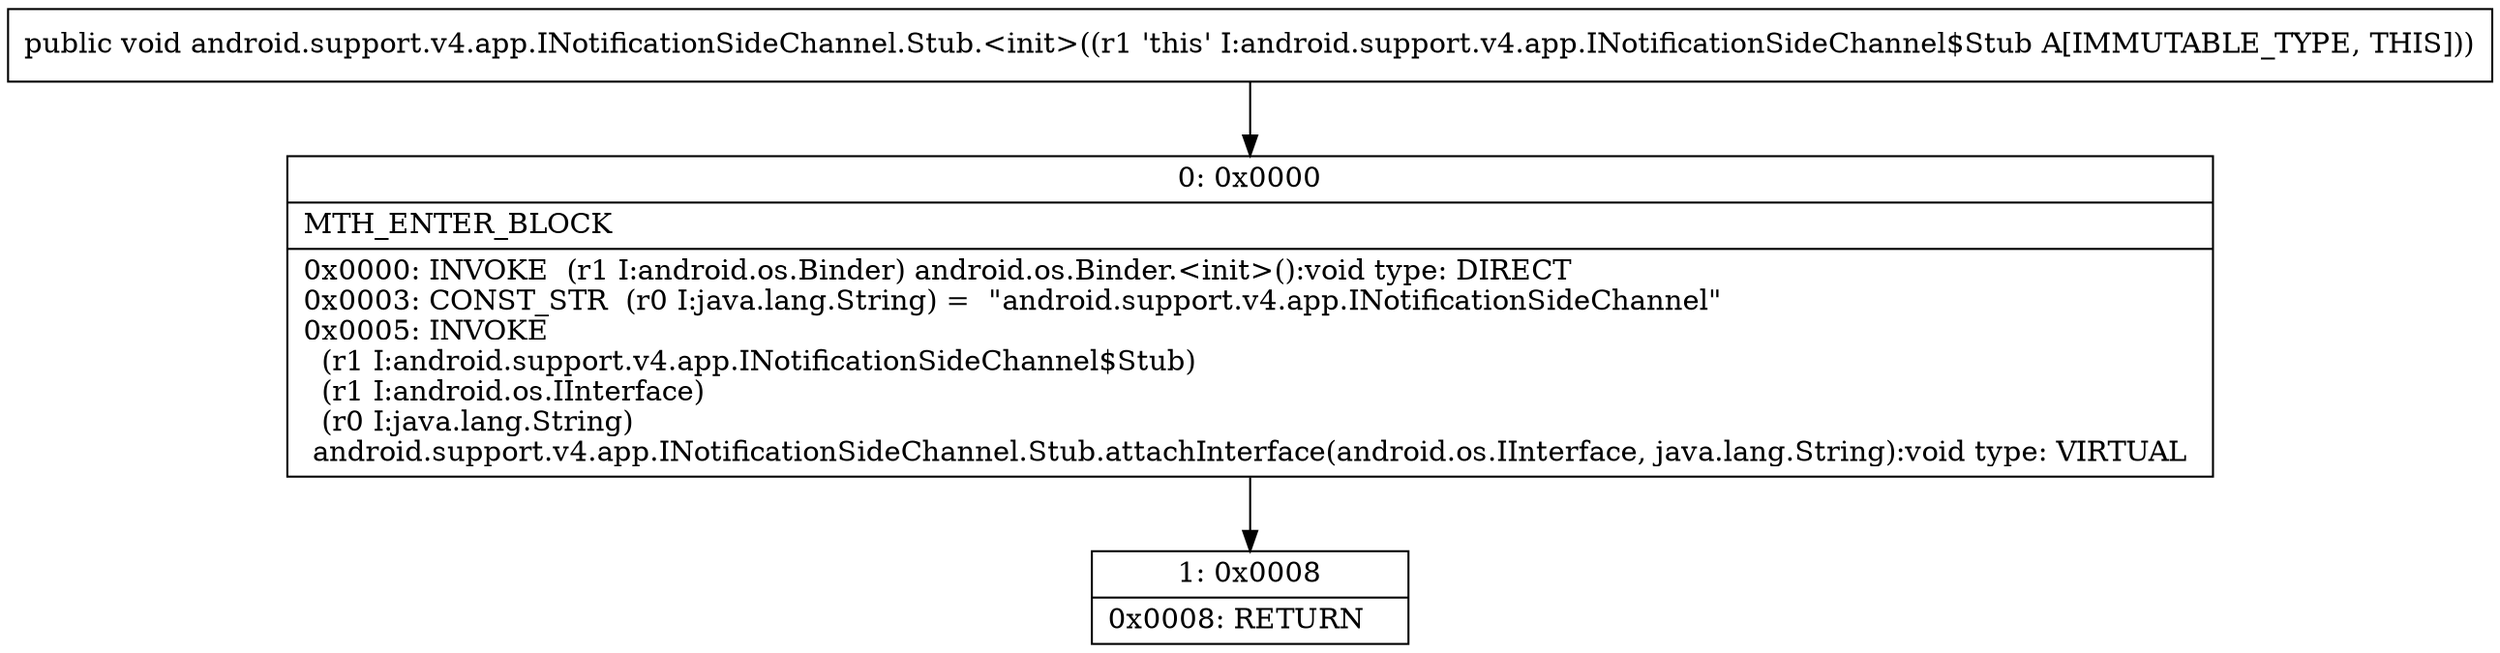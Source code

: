 digraph "CFG forandroid.support.v4.app.INotificationSideChannel.Stub.\<init\>()V" {
Node_0 [shape=record,label="{0\:\ 0x0000|MTH_ENTER_BLOCK\l|0x0000: INVOKE  (r1 I:android.os.Binder) android.os.Binder.\<init\>():void type: DIRECT \l0x0003: CONST_STR  (r0 I:java.lang.String) =  \"android.support.v4.app.INotificationSideChannel\" \l0x0005: INVOKE  \l  (r1 I:android.support.v4.app.INotificationSideChannel$Stub)\l  (r1 I:android.os.IInterface)\l  (r0 I:java.lang.String)\l android.support.v4.app.INotificationSideChannel.Stub.attachInterface(android.os.IInterface, java.lang.String):void type: VIRTUAL \l}"];
Node_1 [shape=record,label="{1\:\ 0x0008|0x0008: RETURN   \l}"];
MethodNode[shape=record,label="{public void android.support.v4.app.INotificationSideChannel.Stub.\<init\>((r1 'this' I:android.support.v4.app.INotificationSideChannel$Stub A[IMMUTABLE_TYPE, THIS])) }"];
MethodNode -> Node_0;
Node_0 -> Node_1;
}

